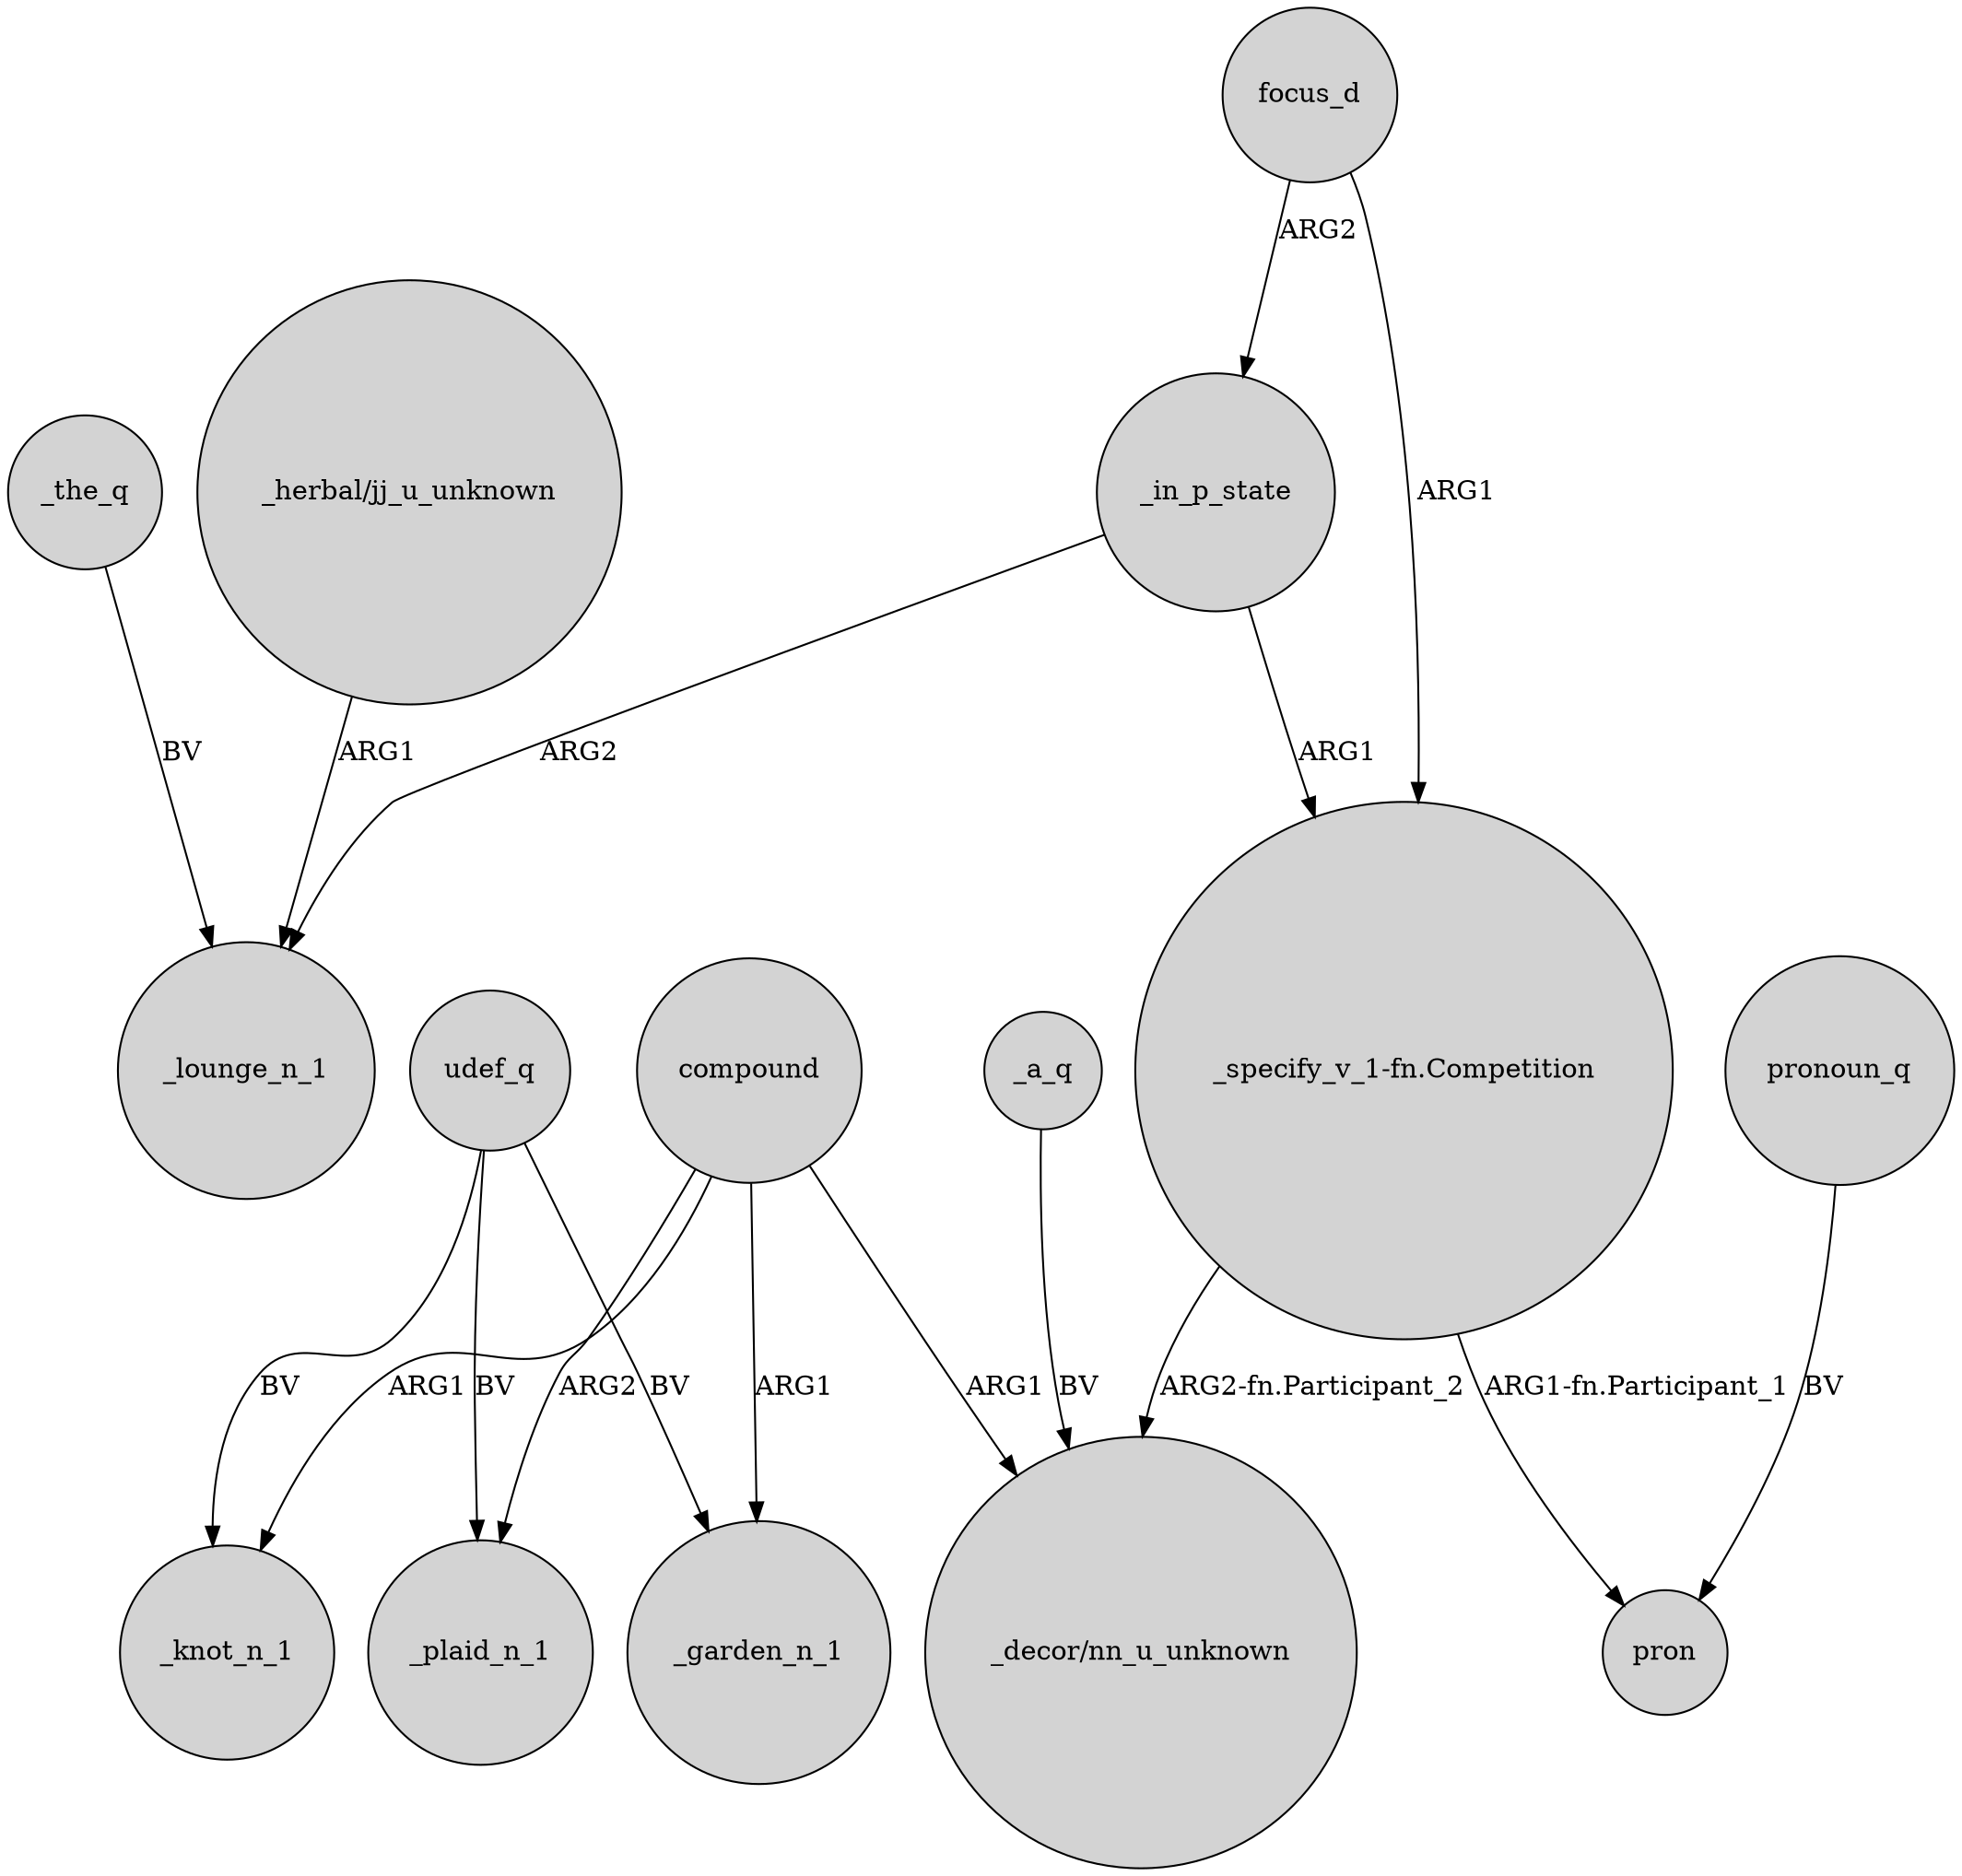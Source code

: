 digraph {
	node [shape=circle style=filled]
	_the_q -> _lounge_n_1 [label=BV]
	udef_q -> _knot_n_1 [label=BV]
	compound -> _knot_n_1 [label=ARG1]
	focus_d -> "_specify_v_1-fn.Competition" [label=ARG1]
	compound -> _plaid_n_1 [label=ARG2]
	compound -> "_decor/nn_u_unknown" [label=ARG1]
	udef_q -> _garden_n_1 [label=BV]
	_in_p_state -> "_specify_v_1-fn.Competition" [label=ARG1]
	_in_p_state -> _lounge_n_1 [label=ARG2]
	focus_d -> _in_p_state [label=ARG2]
	"_specify_v_1-fn.Competition" -> pron [label="ARG1-fn.Participant_1"]
	udef_q -> _plaid_n_1 [label=BV]
	"_specify_v_1-fn.Competition" -> "_decor/nn_u_unknown" [label="ARG2-fn.Participant_2"]
	"_herbal/jj_u_unknown" -> _lounge_n_1 [label=ARG1]
	compound -> _garden_n_1 [label=ARG1]
	pronoun_q -> pron [label=BV]
	_a_q -> "_decor/nn_u_unknown" [label=BV]
}
